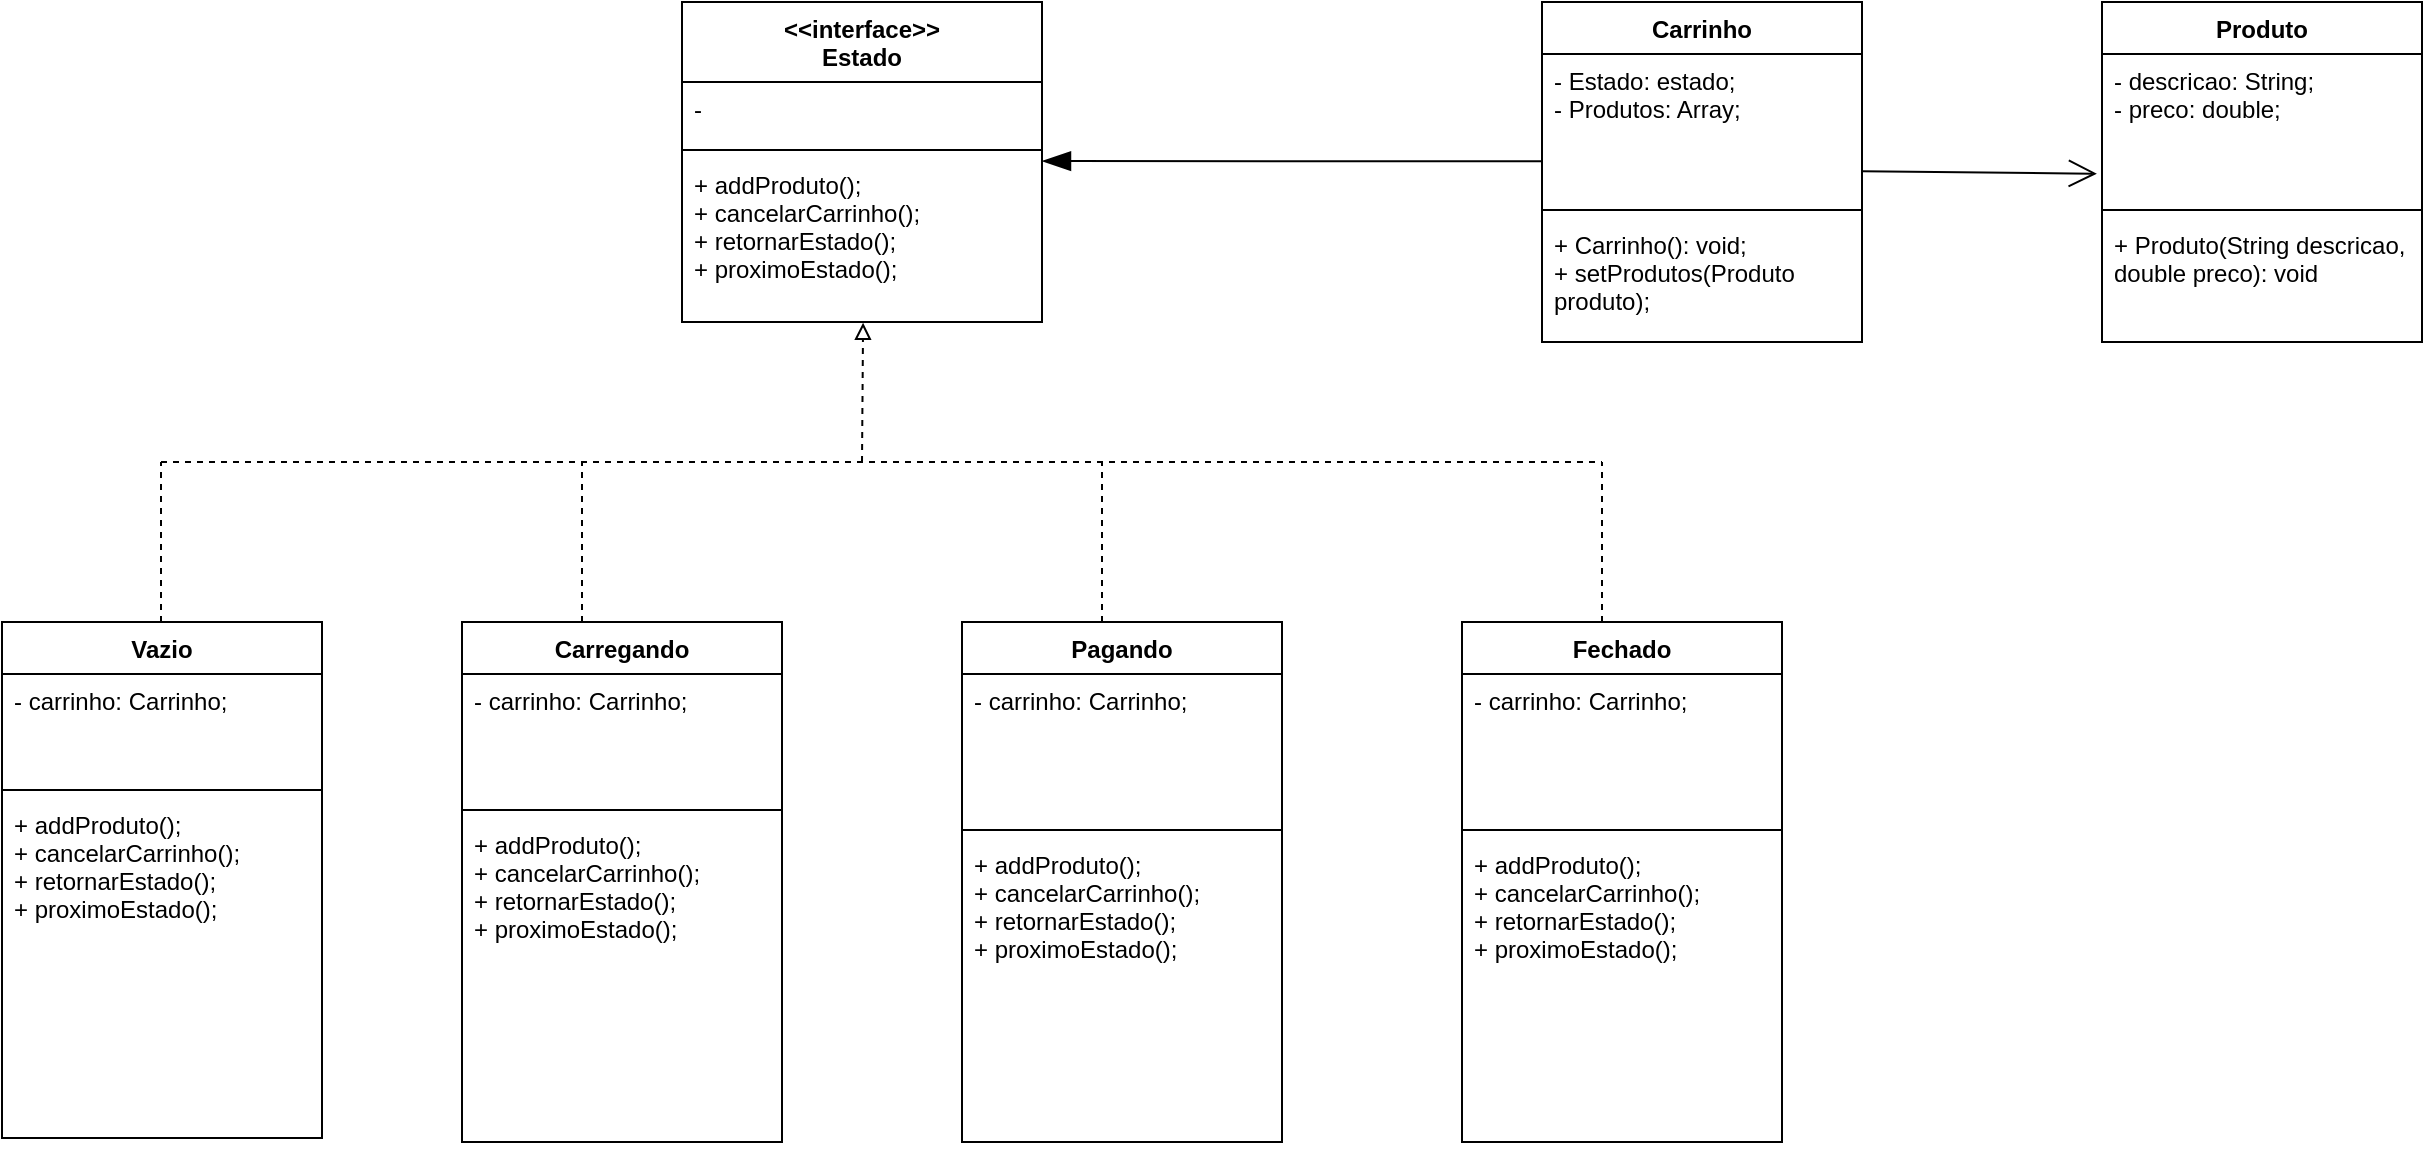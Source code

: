 <mxfile version="15.1.3" type="device"><diagram id="uUTbgmoTGBIqgaex8eHm" name="Página-1"><mxGraphModel dx="1278" dy="948" grid="1" gridSize="10" guides="1" tooltips="1" connect="1" arrows="1" fold="1" page="1" pageScale="1" pageWidth="1169" pageHeight="827" math="0" shadow="0"><root><mxCell id="0"/><mxCell id="1" parent="0"/><mxCell id="UFFziI_hk7896YLwPACS-1" value="Vazio" style="swimlane;fontStyle=1;align=center;verticalAlign=top;childLayout=stackLayout;horizontal=1;startSize=26;horizontalStack=0;resizeParent=1;resizeParentMax=0;resizeLast=0;collapsible=1;marginBottom=0;" parent="1" vertex="1"><mxGeometry x="90" y="340" width="160" height="258" as="geometry"/></mxCell><mxCell id="UFFziI_hk7896YLwPACS-2" value="- carrinho: Carrinho;" style="text;strokeColor=none;fillColor=none;align=left;verticalAlign=top;spacingLeft=4;spacingRight=4;overflow=hidden;rotatable=0;points=[[0,0.5],[1,0.5]];portConstraint=eastwest;" parent="UFFziI_hk7896YLwPACS-1" vertex="1"><mxGeometry y="26" width="160" height="54" as="geometry"/></mxCell><mxCell id="UFFziI_hk7896YLwPACS-3" value="" style="line;strokeWidth=1;fillColor=none;align=left;verticalAlign=middle;spacingTop=-1;spacingLeft=3;spacingRight=3;rotatable=0;labelPosition=right;points=[];portConstraint=eastwest;" parent="UFFziI_hk7896YLwPACS-1" vertex="1"><mxGeometry y="80" width="160" height="8" as="geometry"/></mxCell><mxCell id="UFFziI_hk7896YLwPACS-4" value="+ addProduto();&#10;+ cancelarCarrinho();&#10;+ retornarEstado();&#10;+ proximoEstado();" style="text;strokeColor=none;fillColor=none;align=left;verticalAlign=top;spacingLeft=4;spacingRight=4;overflow=hidden;rotatable=0;points=[[0,0.5],[1,0.5]];portConstraint=eastwest;" parent="UFFziI_hk7896YLwPACS-1" vertex="1"><mxGeometry y="88" width="160" height="170" as="geometry"/></mxCell><mxCell id="UFFziI_hk7896YLwPACS-5" value="Carregando" style="swimlane;fontStyle=1;align=center;verticalAlign=top;childLayout=stackLayout;horizontal=1;startSize=26;horizontalStack=0;resizeParent=1;resizeParentMax=0;resizeLast=0;collapsible=1;marginBottom=0;" parent="1" vertex="1"><mxGeometry x="320" y="340" width="160" height="260" as="geometry"/></mxCell><mxCell id="UFFziI_hk7896YLwPACS-6" value="- carrinho: Carrinho;" style="text;strokeColor=none;fillColor=none;align=left;verticalAlign=top;spacingLeft=4;spacingRight=4;overflow=hidden;rotatable=0;points=[[0,0.5],[1,0.5]];portConstraint=eastwest;" parent="UFFziI_hk7896YLwPACS-5" vertex="1"><mxGeometry y="26" width="160" height="64" as="geometry"/></mxCell><mxCell id="UFFziI_hk7896YLwPACS-7" value="" style="line;strokeWidth=1;fillColor=none;align=left;verticalAlign=middle;spacingTop=-1;spacingLeft=3;spacingRight=3;rotatable=0;labelPosition=right;points=[];portConstraint=eastwest;" parent="UFFziI_hk7896YLwPACS-5" vertex="1"><mxGeometry y="90" width="160" height="8" as="geometry"/></mxCell><mxCell id="UFFziI_hk7896YLwPACS-8" value="+ addProduto();&#10;+ cancelarCarrinho();&#10;+ retornarEstado();&#10;+ proximoEstado();" style="text;strokeColor=none;fillColor=none;align=left;verticalAlign=top;spacingLeft=4;spacingRight=4;overflow=hidden;rotatable=0;points=[[0,0.5],[1,0.5]];portConstraint=eastwest;" parent="UFFziI_hk7896YLwPACS-5" vertex="1"><mxGeometry y="98" width="160" height="162" as="geometry"/></mxCell><mxCell id="UFFziI_hk7896YLwPACS-9" value="Pagando" style="swimlane;fontStyle=1;align=center;verticalAlign=top;childLayout=stackLayout;horizontal=1;startSize=26;horizontalStack=0;resizeParent=1;resizeParentMax=0;resizeLast=0;collapsible=1;marginBottom=0;" parent="1" vertex="1"><mxGeometry x="570" y="340" width="160" height="260" as="geometry"/></mxCell><mxCell id="UFFziI_hk7896YLwPACS-10" value="- carrinho: Carrinho;" style="text;strokeColor=none;fillColor=none;align=left;verticalAlign=top;spacingLeft=4;spacingRight=4;overflow=hidden;rotatable=0;points=[[0,0.5],[1,0.5]];portConstraint=eastwest;" parent="UFFziI_hk7896YLwPACS-9" vertex="1"><mxGeometry y="26" width="160" height="74" as="geometry"/></mxCell><mxCell id="UFFziI_hk7896YLwPACS-11" value="" style="line;strokeWidth=1;fillColor=none;align=left;verticalAlign=middle;spacingTop=-1;spacingLeft=3;spacingRight=3;rotatable=0;labelPosition=right;points=[];portConstraint=eastwest;" parent="UFFziI_hk7896YLwPACS-9" vertex="1"><mxGeometry y="100" width="160" height="8" as="geometry"/></mxCell><mxCell id="UFFziI_hk7896YLwPACS-12" value="+ addProduto();&#10;+ cancelarCarrinho();&#10;+ retornarEstado();&#10;+ proximoEstado();" style="text;strokeColor=none;fillColor=none;align=left;verticalAlign=top;spacingLeft=4;spacingRight=4;overflow=hidden;rotatable=0;points=[[0,0.5],[1,0.5]];portConstraint=eastwest;" parent="UFFziI_hk7896YLwPACS-9" vertex="1"><mxGeometry y="108" width="160" height="152" as="geometry"/></mxCell><mxCell id="UFFziI_hk7896YLwPACS-13" value="Fechado" style="swimlane;fontStyle=1;align=center;verticalAlign=top;childLayout=stackLayout;horizontal=1;startSize=26;horizontalStack=0;resizeParent=1;resizeParentMax=0;resizeLast=0;collapsible=1;marginBottom=0;" parent="1" vertex="1"><mxGeometry x="820" y="340" width="160" height="260" as="geometry"/></mxCell><mxCell id="UFFziI_hk7896YLwPACS-14" value="- carrinho: Carrinho;" style="text;strokeColor=none;fillColor=none;align=left;verticalAlign=top;spacingLeft=4;spacingRight=4;overflow=hidden;rotatable=0;points=[[0,0.5],[1,0.5]];portConstraint=eastwest;" parent="UFFziI_hk7896YLwPACS-13" vertex="1"><mxGeometry y="26" width="160" height="74" as="geometry"/></mxCell><mxCell id="UFFziI_hk7896YLwPACS-15" value="" style="line;strokeWidth=1;fillColor=none;align=left;verticalAlign=middle;spacingTop=-1;spacingLeft=3;spacingRight=3;rotatable=0;labelPosition=right;points=[];portConstraint=eastwest;" parent="UFFziI_hk7896YLwPACS-13" vertex="1"><mxGeometry y="100" width="160" height="8" as="geometry"/></mxCell><mxCell id="UFFziI_hk7896YLwPACS-16" value="+ addProduto();&#10;+ cancelarCarrinho();&#10;+ retornarEstado();&#10;+ proximoEstado();" style="text;strokeColor=none;fillColor=none;align=left;verticalAlign=top;spacingLeft=4;spacingRight=4;overflow=hidden;rotatable=0;points=[[0,0.5],[1,0.5]];portConstraint=eastwest;" parent="UFFziI_hk7896YLwPACS-13" vertex="1"><mxGeometry y="108" width="160" height="152" as="geometry"/></mxCell><mxCell id="UFFziI_hk7896YLwPACS-17" value="Produto" style="swimlane;fontStyle=1;align=center;verticalAlign=top;childLayout=stackLayout;horizontal=1;startSize=26;horizontalStack=0;resizeParent=1;resizeParentMax=0;resizeLast=0;collapsible=1;marginBottom=0;" parent="1" vertex="1"><mxGeometry x="1140" y="30" width="160" height="170" as="geometry"/></mxCell><mxCell id="UFFziI_hk7896YLwPACS-18" value="- descricao: String;&#10;- preco: double;" style="text;strokeColor=none;fillColor=none;align=left;verticalAlign=top;spacingLeft=4;spacingRight=4;overflow=hidden;rotatable=0;points=[[0,0.5],[1,0.5]];portConstraint=eastwest;" parent="UFFziI_hk7896YLwPACS-17" vertex="1"><mxGeometry y="26" width="160" height="74" as="geometry"/></mxCell><mxCell id="UFFziI_hk7896YLwPACS-19" value="" style="line;strokeWidth=1;fillColor=none;align=left;verticalAlign=middle;spacingTop=-1;spacingLeft=3;spacingRight=3;rotatable=0;labelPosition=right;points=[];portConstraint=eastwest;" parent="UFFziI_hk7896YLwPACS-17" vertex="1"><mxGeometry y="100" width="160" height="8" as="geometry"/></mxCell><mxCell id="UFFziI_hk7896YLwPACS-20" value="+ Produto(String descricao, &#10;double preco): void" style="text;strokeColor=none;fillColor=none;align=left;verticalAlign=top;spacingLeft=4;spacingRight=4;overflow=hidden;rotatable=0;points=[[0,0.5],[1,0.5]];portConstraint=eastwest;" parent="UFFziI_hk7896YLwPACS-17" vertex="1"><mxGeometry y="108" width="160" height="62" as="geometry"/></mxCell><mxCell id="UFFziI_hk7896YLwPACS-37" value="" style="endArrow=open;endFill=1;endSize=12;html=1;entryX=-0.016;entryY=0.809;entryDx=0;entryDy=0;entryPerimeter=0;exitX=-0.016;exitY=0.809;exitDx=0;exitDy=0;exitPerimeter=0;" parent="UFFziI_hk7896YLwPACS-17" target="UFFziI_hk7896YLwPACS-18" edge="1"><mxGeometry width="160" relative="1" as="geometry"><mxPoint x="-120" y="84.58" as="sourcePoint"/><mxPoint x="-10" y="84.58" as="targetPoint"/></mxGeometry></mxCell><mxCell id="UFFziI_hk7896YLwPACS-21" value="Carrinho" style="swimlane;fontStyle=1;align=center;verticalAlign=top;childLayout=stackLayout;horizontal=1;startSize=26;horizontalStack=0;resizeParent=1;resizeParentMax=0;resizeLast=0;collapsible=1;marginBottom=0;" parent="1" vertex="1"><mxGeometry x="860" y="30" width="160" height="170" as="geometry"/></mxCell><mxCell id="UFFziI_hk7896YLwPACS-22" value="- Estado: estado;&#10;- Produtos: Array;" style="text;strokeColor=none;fillColor=none;align=left;verticalAlign=top;spacingLeft=4;spacingRight=4;overflow=hidden;rotatable=0;points=[[0,0.5],[1,0.5]];portConstraint=eastwest;" parent="UFFziI_hk7896YLwPACS-21" vertex="1"><mxGeometry y="26" width="160" height="74" as="geometry"/></mxCell><mxCell id="UFFziI_hk7896YLwPACS-23" value="" style="line;strokeWidth=1;fillColor=none;align=left;verticalAlign=middle;spacingTop=-1;spacingLeft=3;spacingRight=3;rotatable=0;labelPosition=right;points=[];portConstraint=eastwest;" parent="UFFziI_hk7896YLwPACS-21" vertex="1"><mxGeometry y="100" width="160" height="8" as="geometry"/></mxCell><mxCell id="UFFziI_hk7896YLwPACS-24" value="+ Carrinho(): void;&#10;+ setProdutos(Produto &#10;produto);" style="text;strokeColor=none;fillColor=none;align=left;verticalAlign=top;spacingLeft=4;spacingRight=4;overflow=hidden;rotatable=0;points=[[0,0.5],[1,0.5]];portConstraint=eastwest;" parent="UFFziI_hk7896YLwPACS-21" vertex="1"><mxGeometry y="108" width="160" height="62" as="geometry"/></mxCell><mxCell id="UFFziI_hk7896YLwPACS-25" value="&lt;&lt;interface&gt;&gt;&#10;Estado" style="swimlane;fontStyle=1;align=center;verticalAlign=top;childLayout=stackLayout;horizontal=1;startSize=40;horizontalStack=0;resizeParent=1;resizeParentMax=0;resizeLast=0;collapsible=1;marginBottom=0;" parent="1" vertex="1"><mxGeometry x="430" y="30" width="180" height="160" as="geometry"/></mxCell><mxCell id="UFFziI_hk7896YLwPACS-26" value="-" style="text;strokeColor=none;fillColor=none;align=left;verticalAlign=top;spacingLeft=4;spacingRight=4;overflow=hidden;rotatable=0;points=[[0,0.5],[1,0.5]];portConstraint=eastwest;" parent="UFFziI_hk7896YLwPACS-25" vertex="1"><mxGeometry y="40" width="180" height="30" as="geometry"/></mxCell><mxCell id="UFFziI_hk7896YLwPACS-27" value="" style="line;strokeWidth=1;fillColor=none;align=left;verticalAlign=middle;spacingTop=-1;spacingLeft=3;spacingRight=3;rotatable=0;labelPosition=right;points=[];portConstraint=eastwest;" parent="UFFziI_hk7896YLwPACS-25" vertex="1"><mxGeometry y="70" width="180" height="8" as="geometry"/></mxCell><mxCell id="UFFziI_hk7896YLwPACS-28" value="+ addProduto();&#10;+ cancelarCarrinho();&#10;+ retornarEstado();&#10;+ proximoEstado();" style="text;strokeColor=none;fillColor=none;align=left;verticalAlign=top;spacingLeft=4;spacingRight=4;overflow=hidden;rotatable=0;points=[[0,0.5],[1,0.5]];portConstraint=eastwest;" parent="UFFziI_hk7896YLwPACS-25" vertex="1"><mxGeometry y="78" width="180" height="82" as="geometry"/></mxCell><mxCell id="UFFziI_hk7896YLwPACS-29" value="" style="endArrow=none;dashed=1;html=1;" parent="1" edge="1"><mxGeometry width="50" height="50" relative="1" as="geometry"><mxPoint x="380" y="340" as="sourcePoint"/><mxPoint x="380" y="260" as="targetPoint"/></mxGeometry></mxCell><mxCell id="UFFziI_hk7896YLwPACS-30" value="" style="endArrow=none;dashed=1;html=1;" parent="1" edge="1"><mxGeometry width="50" height="50" relative="1" as="geometry"><mxPoint x="169.5" y="340" as="sourcePoint"/><mxPoint x="169.5" y="260" as="targetPoint"/></mxGeometry></mxCell><mxCell id="UFFziI_hk7896YLwPACS-31" value="" style="endArrow=none;dashed=1;html=1;" parent="1" edge="1"><mxGeometry width="50" height="50" relative="1" as="geometry"><mxPoint x="640" y="340" as="sourcePoint"/><mxPoint x="640" y="260" as="targetPoint"/></mxGeometry></mxCell><mxCell id="UFFziI_hk7896YLwPACS-32" value="" style="endArrow=none;dashed=1;html=1;" parent="1" edge="1"><mxGeometry width="50" height="50" relative="1" as="geometry"><mxPoint x="890" y="340" as="sourcePoint"/><mxPoint x="890" y="260" as="targetPoint"/></mxGeometry></mxCell><mxCell id="UFFziI_hk7896YLwPACS-33" value="" style="endArrow=none;dashed=1;html=1;" parent="1" edge="1"><mxGeometry width="50" height="50" relative="1" as="geometry"><mxPoint x="169.5" y="260" as="sourcePoint"/><mxPoint x="890" y="260" as="targetPoint"/></mxGeometry></mxCell><mxCell id="UFFziI_hk7896YLwPACS-34" value="" style="endArrow=block;dashed=1;html=1;endFill=0;entryX=0.503;entryY=1.005;entryDx=0;entryDy=0;entryPerimeter=0;" parent="1" target="UFFziI_hk7896YLwPACS-28" edge="1"><mxGeometry width="50" height="50" relative="1" as="geometry"><mxPoint x="520" y="260" as="sourcePoint"/><mxPoint x="520" y="200" as="targetPoint"/></mxGeometry></mxCell><mxCell id="UFFziI_hk7896YLwPACS-35" value="" style="endArrow=blockThin;endFill=1;endSize=12;html=1;entryX=1;entryY=0.019;entryDx=0;entryDy=0;entryPerimeter=0;" parent="1" target="UFFziI_hk7896YLwPACS-28" edge="1"><mxGeometry width="160" relative="1" as="geometry"><mxPoint x="860" y="109.58" as="sourcePoint"/><mxPoint x="690" y="109.58" as="targetPoint"/></mxGeometry></mxCell></root></mxGraphModel></diagram></mxfile>